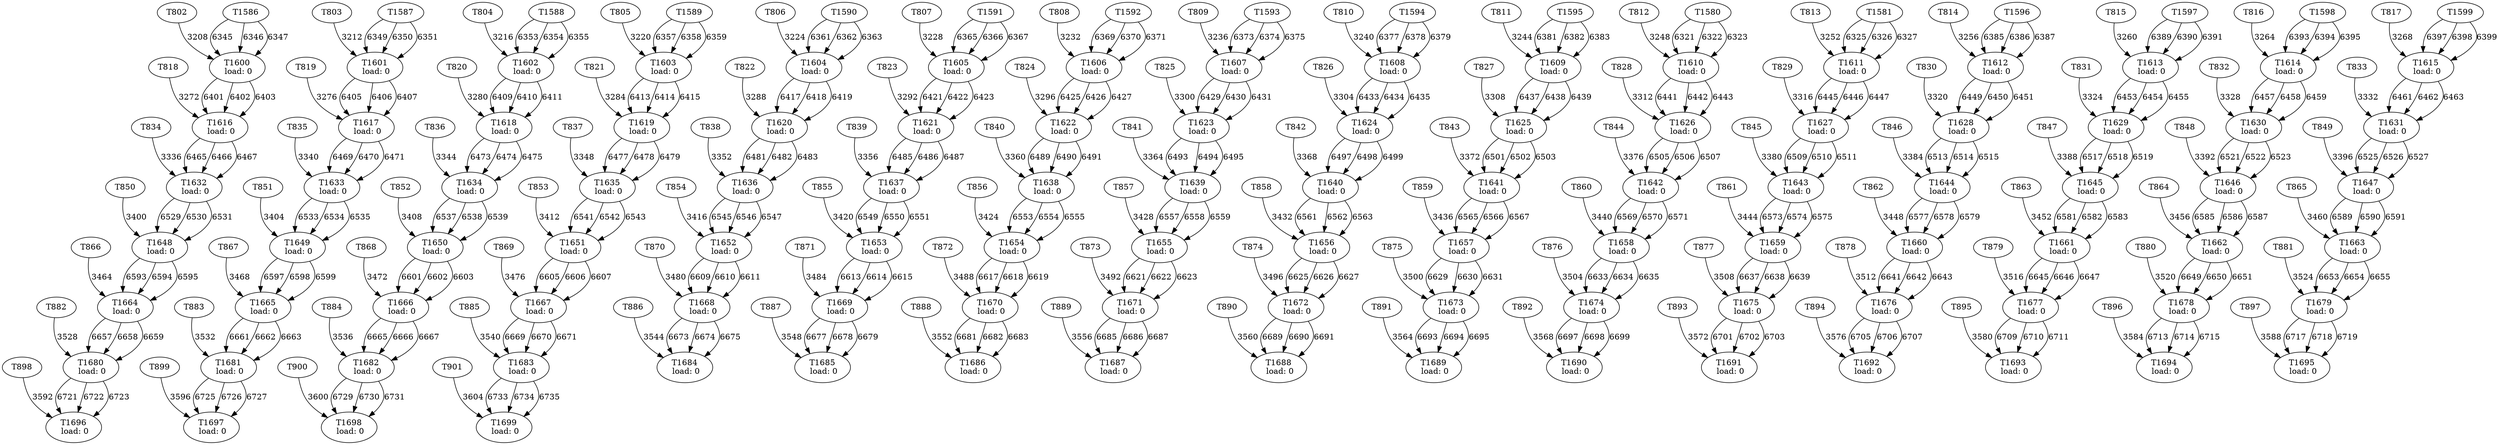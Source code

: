 digraph taskgraph {
	T1600 [label= "T1600\n load: 0"];
	T802 -> T1600[label=3208];
	T1586 -> T1600[label=6345];
	T1586 -> T1600[label=6346];
	T1586 -> T1600[label=6347];
	T1601 [label= "T1601\n load: 0"];
	T803 -> T1601[label=3212];
	T1587 -> T1601[label=6349];
	T1587 -> T1601[label=6350];
	T1587 -> T1601[label=6351];
	T1602 [label= "T1602\n load: 0"];
	T804 -> T1602[label=3216];
	T1588 -> T1602[label=6353];
	T1588 -> T1602[label=6354];
	T1588 -> T1602[label=6355];
	T1603 [label= "T1603\n load: 0"];
	T805 -> T1603[label=3220];
	T1589 -> T1603[label=6357];
	T1589 -> T1603[label=6358];
	T1589 -> T1603[label=6359];
	T1604 [label= "T1604\n load: 0"];
	T806 -> T1604[label=3224];
	T1590 -> T1604[label=6361];
	T1590 -> T1604[label=6362];
	T1590 -> T1604[label=6363];
	T1605 [label= "T1605\n load: 0"];
	T807 -> T1605[label=3228];
	T1591 -> T1605[label=6365];
	T1591 -> T1605[label=6366];
	T1591 -> T1605[label=6367];
	T1606 [label= "T1606\n load: 0"];
	T808 -> T1606[label=3232];
	T1592 -> T1606[label=6369];
	T1592 -> T1606[label=6370];
	T1592 -> T1606[label=6371];
	T1607 [label= "T1607\n load: 0"];
	T809 -> T1607[label=3236];
	T1593 -> T1607[label=6373];
	T1593 -> T1607[label=6374];
	T1593 -> T1607[label=6375];
	T1608 [label= "T1608\n load: 0"];
	T810 -> T1608[label=3240];
	T1594 -> T1608[label=6377];
	T1594 -> T1608[label=6378];
	T1594 -> T1608[label=6379];
	T1609 [label= "T1609\n load: 0"];
	T811 -> T1609[label=3244];
	T1595 -> T1609[label=6381];
	T1595 -> T1609[label=6382];
	T1595 -> T1609[label=6383];
	T1610 [label= "T1610\n load: 0"];
	T812 -> T1610[label=3248];
	T1580 -> T1610[label=6321];
	T1580 -> T1610[label=6322];
	T1580 -> T1610[label=6323];
	T1611 [label= "T1611\n load: 0"];
	T813 -> T1611[label=3252];
	T1581 -> T1611[label=6325];
	T1581 -> T1611[label=6326];
	T1581 -> T1611[label=6327];
	T1612 [label= "T1612\n load: 0"];
	T814 -> T1612[label=3256];
	T1596 -> T1612[label=6385];
	T1596 -> T1612[label=6386];
	T1596 -> T1612[label=6387];
	T1613 [label= "T1613\n load: 0"];
	T815 -> T1613[label=3260];
	T1597 -> T1613[label=6389];
	T1597 -> T1613[label=6390];
	T1597 -> T1613[label=6391];
	T1614 [label= "T1614\n load: 0"];
	T816 -> T1614[label=3264];
	T1598 -> T1614[label=6393];
	T1598 -> T1614[label=6394];
	T1598 -> T1614[label=6395];
	T1615 [label= "T1615\n load: 0"];
	T817 -> T1615[label=3268];
	T1599 -> T1615[label=6397];
	T1599 -> T1615[label=6398];
	T1599 -> T1615[label=6399];
	T1616 [label= "T1616\n load: 0"];
	T818 -> T1616[label=3272];
	T1600 -> T1616[label=6401];
	T1600 -> T1616[label=6402];
	T1600 -> T1616[label=6403];
	T1617 [label= "T1617\n load: 0"];
	T819 -> T1617[label=3276];
	T1601 -> T1617[label=6405];
	T1601 -> T1617[label=6406];
	T1601 -> T1617[label=6407];
	T1618 [label= "T1618\n load: 0"];
	T820 -> T1618[label=3280];
	T1602 -> T1618[label=6409];
	T1602 -> T1618[label=6410];
	T1602 -> T1618[label=6411];
	T1619 [label= "T1619\n load: 0"];
	T821 -> T1619[label=3284];
	T1603 -> T1619[label=6413];
	T1603 -> T1619[label=6414];
	T1603 -> T1619[label=6415];
	T1620 [label= "T1620\n load: 0"];
	T822 -> T1620[label=3288];
	T1604 -> T1620[label=6417];
	T1604 -> T1620[label=6418];
	T1604 -> T1620[label=6419];
	T1621 [label= "T1621\n load: 0"];
	T823 -> T1621[label=3292];
	T1605 -> T1621[label=6421];
	T1605 -> T1621[label=6422];
	T1605 -> T1621[label=6423];
	T1622 [label= "T1622\n load: 0"];
	T824 -> T1622[label=3296];
	T1606 -> T1622[label=6425];
	T1606 -> T1622[label=6426];
	T1606 -> T1622[label=6427];
	T1623 [label= "T1623\n load: 0"];
	T825 -> T1623[label=3300];
	T1607 -> T1623[label=6429];
	T1607 -> T1623[label=6430];
	T1607 -> T1623[label=6431];
	T1624 [label= "T1624\n load: 0"];
	T826 -> T1624[label=3304];
	T1608 -> T1624[label=6433];
	T1608 -> T1624[label=6434];
	T1608 -> T1624[label=6435];
	T1625 [label= "T1625\n load: 0"];
	T827 -> T1625[label=3308];
	T1609 -> T1625[label=6437];
	T1609 -> T1625[label=6438];
	T1609 -> T1625[label=6439];
	T1626 [label= "T1626\n load: 0"];
	T828 -> T1626[label=3312];
	T1610 -> T1626[label=6441];
	T1610 -> T1626[label=6442];
	T1610 -> T1626[label=6443];
	T1627 [label= "T1627\n load: 0"];
	T829 -> T1627[label=3316];
	T1611 -> T1627[label=6445];
	T1611 -> T1627[label=6446];
	T1611 -> T1627[label=6447];
	T1628 [label= "T1628\n load: 0"];
	T830 -> T1628[label=3320];
	T1612 -> T1628[label=6449];
	T1612 -> T1628[label=6450];
	T1612 -> T1628[label=6451];
	T1629 [label= "T1629\n load: 0"];
	T831 -> T1629[label=3324];
	T1613 -> T1629[label=6453];
	T1613 -> T1629[label=6454];
	T1613 -> T1629[label=6455];
	T1630 [label= "T1630\n load: 0"];
	T832 -> T1630[label=3328];
	T1614 -> T1630[label=6457];
	T1614 -> T1630[label=6458];
	T1614 -> T1630[label=6459];
	T1631 [label= "T1631\n load: 0"];
	T833 -> T1631[label=3332];
	T1615 -> T1631[label=6461];
	T1615 -> T1631[label=6462];
	T1615 -> T1631[label=6463];
	T1632 [label= "T1632\n load: 0"];
	T834 -> T1632[label=3336];
	T1616 -> T1632[label=6465];
	T1616 -> T1632[label=6466];
	T1616 -> T1632[label=6467];
	T1633 [label= "T1633\n load: 0"];
	T835 -> T1633[label=3340];
	T1617 -> T1633[label=6469];
	T1617 -> T1633[label=6470];
	T1617 -> T1633[label=6471];
	T1634 [label= "T1634\n load: 0"];
	T836 -> T1634[label=3344];
	T1618 -> T1634[label=6473];
	T1618 -> T1634[label=6474];
	T1618 -> T1634[label=6475];
	T1635 [label= "T1635\n load: 0"];
	T837 -> T1635[label=3348];
	T1619 -> T1635[label=6477];
	T1619 -> T1635[label=6478];
	T1619 -> T1635[label=6479];
	T1636 [label= "T1636\n load: 0"];
	T838 -> T1636[label=3352];
	T1620 -> T1636[label=6481];
	T1620 -> T1636[label=6482];
	T1620 -> T1636[label=6483];
	T1637 [label= "T1637\n load: 0"];
	T839 -> T1637[label=3356];
	T1621 -> T1637[label=6485];
	T1621 -> T1637[label=6486];
	T1621 -> T1637[label=6487];
	T1638 [label= "T1638\n load: 0"];
	T840 -> T1638[label=3360];
	T1622 -> T1638[label=6489];
	T1622 -> T1638[label=6490];
	T1622 -> T1638[label=6491];
	T1639 [label= "T1639\n load: 0"];
	T841 -> T1639[label=3364];
	T1623 -> T1639[label=6493];
	T1623 -> T1639[label=6494];
	T1623 -> T1639[label=6495];
	T1640 [label= "T1640\n load: 0"];
	T842 -> T1640[label=3368];
	T1624 -> T1640[label=6497];
	T1624 -> T1640[label=6498];
	T1624 -> T1640[label=6499];
	T1641 [label= "T1641\n load: 0"];
	T843 -> T1641[label=3372];
	T1625 -> T1641[label=6501];
	T1625 -> T1641[label=6502];
	T1625 -> T1641[label=6503];
	T1642 [label= "T1642\n load: 0"];
	T844 -> T1642[label=3376];
	T1626 -> T1642[label=6505];
	T1626 -> T1642[label=6506];
	T1626 -> T1642[label=6507];
	T1643 [label= "T1643\n load: 0"];
	T845 -> T1643[label=3380];
	T1627 -> T1643[label=6509];
	T1627 -> T1643[label=6510];
	T1627 -> T1643[label=6511];
	T1644 [label= "T1644\n load: 0"];
	T846 -> T1644[label=3384];
	T1628 -> T1644[label=6513];
	T1628 -> T1644[label=6514];
	T1628 -> T1644[label=6515];
	T1645 [label= "T1645\n load: 0"];
	T847 -> T1645[label=3388];
	T1629 -> T1645[label=6517];
	T1629 -> T1645[label=6518];
	T1629 -> T1645[label=6519];
	T1646 [label= "T1646\n load: 0"];
	T848 -> T1646[label=3392];
	T1630 -> T1646[label=6521];
	T1630 -> T1646[label=6522];
	T1630 -> T1646[label=6523];
	T1647 [label= "T1647\n load: 0"];
	T849 -> T1647[label=3396];
	T1631 -> T1647[label=6525];
	T1631 -> T1647[label=6526];
	T1631 -> T1647[label=6527];
	T1648 [label= "T1648\n load: 0"];
	T850 -> T1648[label=3400];
	T1632 -> T1648[label=6529];
	T1632 -> T1648[label=6530];
	T1632 -> T1648[label=6531];
	T1649 [label= "T1649\n load: 0"];
	T851 -> T1649[label=3404];
	T1633 -> T1649[label=6533];
	T1633 -> T1649[label=6534];
	T1633 -> T1649[label=6535];
	T1650 [label= "T1650\n load: 0"];
	T852 -> T1650[label=3408];
	T1634 -> T1650[label=6537];
	T1634 -> T1650[label=6538];
	T1634 -> T1650[label=6539];
	T1651 [label= "T1651\n load: 0"];
	T853 -> T1651[label=3412];
	T1635 -> T1651[label=6541];
	T1635 -> T1651[label=6542];
	T1635 -> T1651[label=6543];
	T1652 [label= "T1652\n load: 0"];
	T854 -> T1652[label=3416];
	T1636 -> T1652[label=6545];
	T1636 -> T1652[label=6546];
	T1636 -> T1652[label=6547];
	T1653 [label= "T1653\n load: 0"];
	T855 -> T1653[label=3420];
	T1637 -> T1653[label=6549];
	T1637 -> T1653[label=6550];
	T1637 -> T1653[label=6551];
	T1654 [label= "T1654\n load: 0"];
	T856 -> T1654[label=3424];
	T1638 -> T1654[label=6553];
	T1638 -> T1654[label=6554];
	T1638 -> T1654[label=6555];
	T1655 [label= "T1655\n load: 0"];
	T857 -> T1655[label=3428];
	T1639 -> T1655[label=6557];
	T1639 -> T1655[label=6558];
	T1639 -> T1655[label=6559];
	T1656 [label= "T1656\n load: 0"];
	T858 -> T1656[label=3432];
	T1640 -> T1656[label=6561];
	T1640 -> T1656[label=6562];
	T1640 -> T1656[label=6563];
	T1657 [label= "T1657\n load: 0"];
	T859 -> T1657[label=3436];
	T1641 -> T1657[label=6565];
	T1641 -> T1657[label=6566];
	T1641 -> T1657[label=6567];
	T1658 [label= "T1658\n load: 0"];
	T860 -> T1658[label=3440];
	T1642 -> T1658[label=6569];
	T1642 -> T1658[label=6570];
	T1642 -> T1658[label=6571];
	T1659 [label= "T1659\n load: 0"];
	T861 -> T1659[label=3444];
	T1643 -> T1659[label=6573];
	T1643 -> T1659[label=6574];
	T1643 -> T1659[label=6575];
	T1660 [label= "T1660\n load: 0"];
	T862 -> T1660[label=3448];
	T1644 -> T1660[label=6577];
	T1644 -> T1660[label=6578];
	T1644 -> T1660[label=6579];
	T1661 [label= "T1661\n load: 0"];
	T863 -> T1661[label=3452];
	T1645 -> T1661[label=6581];
	T1645 -> T1661[label=6582];
	T1645 -> T1661[label=6583];
	T1662 [label= "T1662\n load: 0"];
	T864 -> T1662[label=3456];
	T1646 -> T1662[label=6585];
	T1646 -> T1662[label=6586];
	T1646 -> T1662[label=6587];
	T1663 [label= "T1663\n load: 0"];
	T865 -> T1663[label=3460];
	T1647 -> T1663[label=6589];
	T1647 -> T1663[label=6590];
	T1647 -> T1663[label=6591];
	T1664 [label= "T1664\n load: 0"];
	T866 -> T1664[label=3464];
	T1648 -> T1664[label=6593];
	T1648 -> T1664[label=6594];
	T1648 -> T1664[label=6595];
	T1665 [label= "T1665\n load: 0"];
	T867 -> T1665[label=3468];
	T1649 -> T1665[label=6597];
	T1649 -> T1665[label=6598];
	T1649 -> T1665[label=6599];
	T1666 [label= "T1666\n load: 0"];
	T868 -> T1666[label=3472];
	T1650 -> T1666[label=6601];
	T1650 -> T1666[label=6602];
	T1650 -> T1666[label=6603];
	T1667 [label= "T1667\n load: 0"];
	T869 -> T1667[label=3476];
	T1651 -> T1667[label=6605];
	T1651 -> T1667[label=6606];
	T1651 -> T1667[label=6607];
	T1668 [label= "T1668\n load: 0"];
	T870 -> T1668[label=3480];
	T1652 -> T1668[label=6609];
	T1652 -> T1668[label=6610];
	T1652 -> T1668[label=6611];
	T1669 [label= "T1669\n load: 0"];
	T871 -> T1669[label=3484];
	T1653 -> T1669[label=6613];
	T1653 -> T1669[label=6614];
	T1653 -> T1669[label=6615];
	T1670 [label= "T1670\n load: 0"];
	T872 -> T1670[label=3488];
	T1654 -> T1670[label=6617];
	T1654 -> T1670[label=6618];
	T1654 -> T1670[label=6619];
	T1671 [label= "T1671\n load: 0"];
	T873 -> T1671[label=3492];
	T1655 -> T1671[label=6621];
	T1655 -> T1671[label=6622];
	T1655 -> T1671[label=6623];
	T1672 [label= "T1672\n load: 0"];
	T874 -> T1672[label=3496];
	T1656 -> T1672[label=6625];
	T1656 -> T1672[label=6626];
	T1656 -> T1672[label=6627];
	T1673 [label= "T1673\n load: 0"];
	T875 -> T1673[label=3500];
	T1657 -> T1673[label=6629];
	T1657 -> T1673[label=6630];
	T1657 -> T1673[label=6631];
	T1674 [label= "T1674\n load: 0"];
	T876 -> T1674[label=3504];
	T1658 -> T1674[label=6633];
	T1658 -> T1674[label=6634];
	T1658 -> T1674[label=6635];
	T1675 [label= "T1675\n load: 0"];
	T877 -> T1675[label=3508];
	T1659 -> T1675[label=6637];
	T1659 -> T1675[label=6638];
	T1659 -> T1675[label=6639];
	T1676 [label= "T1676\n load: 0"];
	T878 -> T1676[label=3512];
	T1660 -> T1676[label=6641];
	T1660 -> T1676[label=6642];
	T1660 -> T1676[label=6643];
	T1677 [label= "T1677\n load: 0"];
	T879 -> T1677[label=3516];
	T1661 -> T1677[label=6645];
	T1661 -> T1677[label=6646];
	T1661 -> T1677[label=6647];
	T1678 [label= "T1678\n load: 0"];
	T880 -> T1678[label=3520];
	T1662 -> T1678[label=6649];
	T1662 -> T1678[label=6650];
	T1662 -> T1678[label=6651];
	T1679 [label= "T1679\n load: 0"];
	T881 -> T1679[label=3524];
	T1663 -> T1679[label=6653];
	T1663 -> T1679[label=6654];
	T1663 -> T1679[label=6655];
	T1680 [label= "T1680\n load: 0"];
	T882 -> T1680[label=3528];
	T1664 -> T1680[label=6657];
	T1664 -> T1680[label=6658];
	T1664 -> T1680[label=6659];
	T1681 [label= "T1681\n load: 0"];
	T883 -> T1681[label=3532];
	T1665 -> T1681[label=6661];
	T1665 -> T1681[label=6662];
	T1665 -> T1681[label=6663];
	T1682 [label= "T1682\n load: 0"];
	T884 -> T1682[label=3536];
	T1666 -> T1682[label=6665];
	T1666 -> T1682[label=6666];
	T1666 -> T1682[label=6667];
	T1683 [label= "T1683\n load: 0"];
	T885 -> T1683[label=3540];
	T1667 -> T1683[label=6669];
	T1667 -> T1683[label=6670];
	T1667 -> T1683[label=6671];
	T1684 [label= "T1684\n load: 0"];
	T886 -> T1684[label=3544];
	T1668 -> T1684[label=6673];
	T1668 -> T1684[label=6674];
	T1668 -> T1684[label=6675];
	T1685 [label= "T1685\n load: 0"];
	T887 -> T1685[label=3548];
	T1669 -> T1685[label=6677];
	T1669 -> T1685[label=6678];
	T1669 -> T1685[label=6679];
	T1686 [label= "T1686\n load: 0"];
	T888 -> T1686[label=3552];
	T1670 -> T1686[label=6681];
	T1670 -> T1686[label=6682];
	T1670 -> T1686[label=6683];
	T1687 [label= "T1687\n load: 0"];
	T889 -> T1687[label=3556];
	T1671 -> T1687[label=6685];
	T1671 -> T1687[label=6686];
	T1671 -> T1687[label=6687];
	T1688 [label= "T1688\n load: 0"];
	T890 -> T1688[label=3560];
	T1672 -> T1688[label=6689];
	T1672 -> T1688[label=6690];
	T1672 -> T1688[label=6691];
	T1689 [label= "T1689\n load: 0"];
	T891 -> T1689[label=3564];
	T1673 -> T1689[label=6693];
	T1673 -> T1689[label=6694];
	T1673 -> T1689[label=6695];
	T1690 [label= "T1690\n load: 0"];
	T892 -> T1690[label=3568];
	T1674 -> T1690[label=6697];
	T1674 -> T1690[label=6698];
	T1674 -> T1690[label=6699];
	T1691 [label= "T1691\n load: 0"];
	T893 -> T1691[label=3572];
	T1675 -> T1691[label=6701];
	T1675 -> T1691[label=6702];
	T1675 -> T1691[label=6703];
	T1692 [label= "T1692\n load: 0"];
	T894 -> T1692[label=3576];
	T1676 -> T1692[label=6705];
	T1676 -> T1692[label=6706];
	T1676 -> T1692[label=6707];
	T1693 [label= "T1693\n load: 0"];
	T895 -> T1693[label=3580];
	T1677 -> T1693[label=6709];
	T1677 -> T1693[label=6710];
	T1677 -> T1693[label=6711];
	T1694 [label= "T1694\n load: 0"];
	T896 -> T1694[label=3584];
	T1678 -> T1694[label=6713];
	T1678 -> T1694[label=6714];
	T1678 -> T1694[label=6715];
	T1695 [label= "T1695\n load: 0"];
	T897 -> T1695[label=3588];
	T1679 -> T1695[label=6717];
	T1679 -> T1695[label=6718];
	T1679 -> T1695[label=6719];
	T1696 [label= "T1696\n load: 0"];
	T898 -> T1696[label=3592];
	T1680 -> T1696[label=6721];
	T1680 -> T1696[label=6722];
	T1680 -> T1696[label=6723];
	T1697 [label= "T1697\n load: 0"];
	T899 -> T1697[label=3596];
	T1681 -> T1697[label=6725];
	T1681 -> T1697[label=6726];
	T1681 -> T1697[label=6727];
	T1698 [label= "T1698\n load: 0"];
	T900 -> T1698[label=3600];
	T1682 -> T1698[label=6729];
	T1682 -> T1698[label=6730];
	T1682 -> T1698[label=6731];
	T1699 [label= "T1699\n load: 0"];
	T901 -> T1699[label=3604];
	T1683 -> T1699[label=6733];
	T1683 -> T1699[label=6734];
	T1683 -> T1699[label=6735];
}